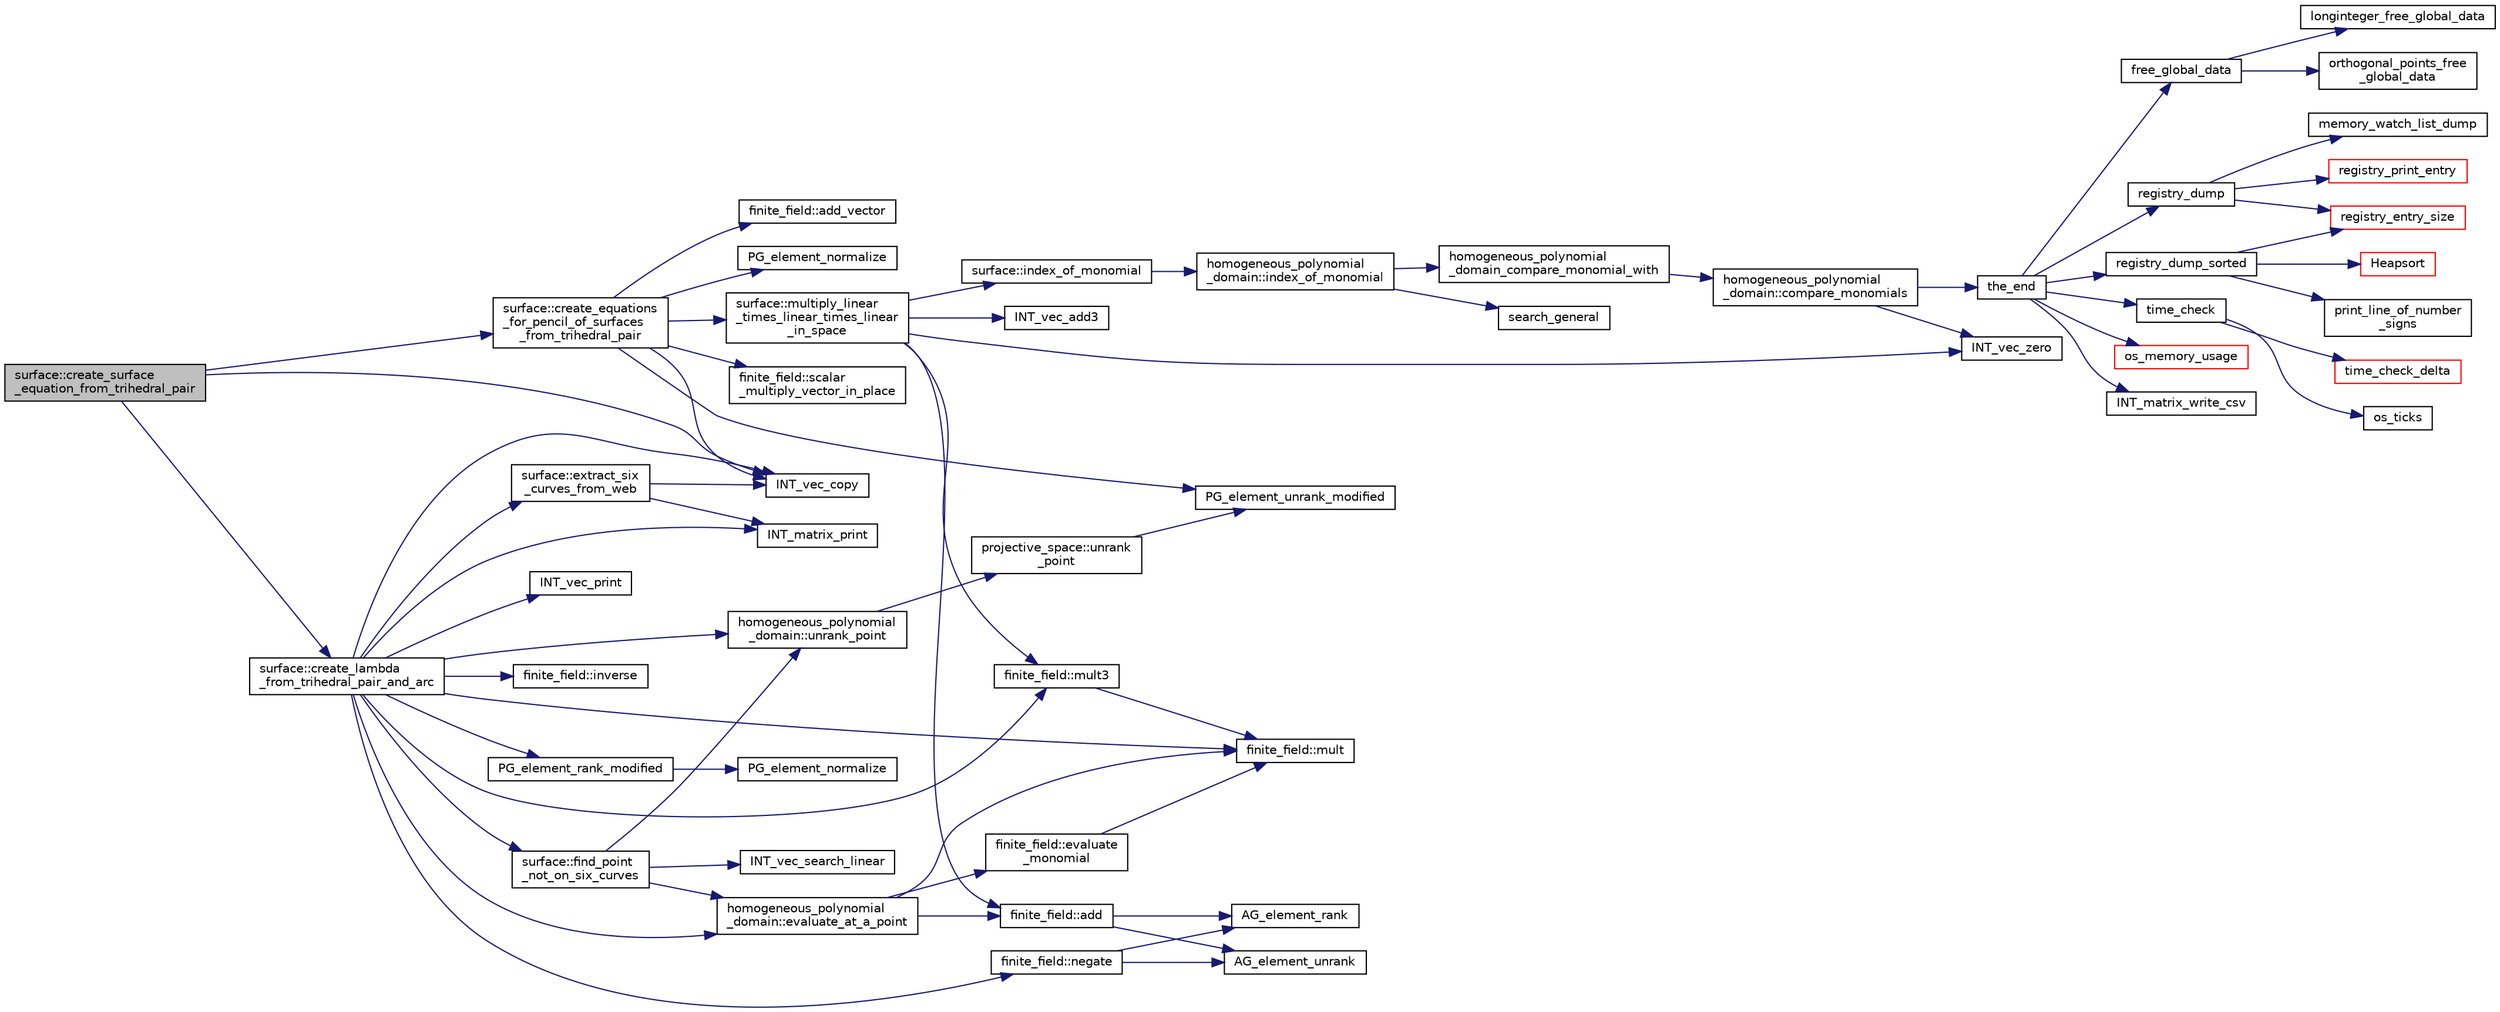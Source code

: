 digraph "surface::create_surface_equation_from_trihedral_pair"
{
  edge [fontname="Helvetica",fontsize="10",labelfontname="Helvetica",labelfontsize="10"];
  node [fontname="Helvetica",fontsize="10",shape=record];
  rankdir="LR";
  Node1924 [label="surface::create_surface\l_equation_from_trihedral_pair",height=0.2,width=0.4,color="black", fillcolor="grey75", style="filled", fontcolor="black"];
  Node1924 -> Node1925 [color="midnightblue",fontsize="10",style="solid",fontname="Helvetica"];
  Node1925 [label="INT_vec_copy",height=0.2,width=0.4,color="black", fillcolor="white", style="filled",URL="$df/dbf/sajeeb_8_c.html#ac2d875e27e009af6ec04d17254d11075"];
  Node1924 -> Node1926 [color="midnightblue",fontsize="10",style="solid",fontname="Helvetica"];
  Node1926 [label="surface::create_equations\l_for_pencil_of_surfaces\l_from_trihedral_pair",height=0.2,width=0.4,color="black", fillcolor="white", style="filled",URL="$d5/d88/classsurface.html#a3bdfac2b8808cb00eb11e54d38e45039"];
  Node1926 -> Node1927 [color="midnightblue",fontsize="10",style="solid",fontname="Helvetica"];
  Node1927 [label="PG_element_unrank_modified",height=0.2,width=0.4,color="black", fillcolor="white", style="filled",URL="$d4/d67/geometry_8h.html#a83ae9b605d496f6a90345303f6efae64"];
  Node1926 -> Node1928 [color="midnightblue",fontsize="10",style="solid",fontname="Helvetica"];
  Node1928 [label="surface::multiply_linear\l_times_linear_times_linear\l_in_space",height=0.2,width=0.4,color="black", fillcolor="white", style="filled",URL="$d5/d88/classsurface.html#abcbac4f9bd652897db85be7bf17abf62"];
  Node1928 -> Node1929 [color="midnightblue",fontsize="10",style="solid",fontname="Helvetica"];
  Node1929 [label="INT_vec_zero",height=0.2,width=0.4,color="black", fillcolor="white", style="filled",URL="$df/dbf/sajeeb_8_c.html#aa8c9c7977203577026080f546fe4980f"];
  Node1928 -> Node1930 [color="midnightblue",fontsize="10",style="solid",fontname="Helvetica"];
  Node1930 [label="finite_field::mult3",height=0.2,width=0.4,color="black", fillcolor="white", style="filled",URL="$df/d5a/classfinite__field.html#a8075bbc643e9198c0a8f1d1eaa2faee3"];
  Node1930 -> Node1931 [color="midnightblue",fontsize="10",style="solid",fontname="Helvetica"];
  Node1931 [label="finite_field::mult",height=0.2,width=0.4,color="black", fillcolor="white", style="filled",URL="$df/d5a/classfinite__field.html#a24fb5917aa6d4d656fd855b7f44a13b0"];
  Node1928 -> Node1932 [color="midnightblue",fontsize="10",style="solid",fontname="Helvetica"];
  Node1932 [label="INT_vec_add3",height=0.2,width=0.4,color="black", fillcolor="white", style="filled",URL="$d5/db4/io__and__os_8h.html#a5fb9f390a6d5ff2af38251ee134f12cf"];
  Node1928 -> Node1933 [color="midnightblue",fontsize="10",style="solid",fontname="Helvetica"];
  Node1933 [label="surface::index_of_monomial",height=0.2,width=0.4,color="black", fillcolor="white", style="filled",URL="$d5/d88/classsurface.html#a121f8ba1f05712475aa758f7152f4ce5"];
  Node1933 -> Node1934 [color="midnightblue",fontsize="10",style="solid",fontname="Helvetica"];
  Node1934 [label="homogeneous_polynomial\l_domain::index_of_monomial",height=0.2,width=0.4,color="black", fillcolor="white", style="filled",URL="$d2/da7/classhomogeneous__polynomial__domain.html#a3fad3fb2b940014fcfece1cebfbfa3ae"];
  Node1934 -> Node1935 [color="midnightblue",fontsize="10",style="solid",fontname="Helvetica"];
  Node1935 [label="search_general",height=0.2,width=0.4,color="black", fillcolor="white", style="filled",URL="$d5/de2/foundations_2data__structures_2data__structures_8h.html#a9377e1012d2575d9cb22787cecf71eec"];
  Node1934 -> Node1936 [color="midnightblue",fontsize="10",style="solid",fontname="Helvetica"];
  Node1936 [label="homogeneous_polynomial\l_domain_compare_monomial_with",height=0.2,width=0.4,color="black", fillcolor="white", style="filled",URL="$dd/db5/homogeneous__polynomial__domain_8_c.html#a0a0f8d40815145e0aceceabebad8d63d"];
  Node1936 -> Node1937 [color="midnightblue",fontsize="10",style="solid",fontname="Helvetica"];
  Node1937 [label="homogeneous_polynomial\l_domain::compare_monomials",height=0.2,width=0.4,color="black", fillcolor="white", style="filled",URL="$d2/da7/classhomogeneous__polynomial__domain.html#a05c5959cb62502954c9cf93a85b8c019"];
  Node1937 -> Node1929 [color="midnightblue",fontsize="10",style="solid",fontname="Helvetica"];
  Node1937 -> Node1938 [color="midnightblue",fontsize="10",style="solid",fontname="Helvetica"];
  Node1938 [label="the_end",height=0.2,width=0.4,color="black", fillcolor="white", style="filled",URL="$d9/d60/discreta_8h.html#a3ebbd3ccb665a9f78deaa7408577b60c"];
  Node1938 -> Node1939 [color="midnightblue",fontsize="10",style="solid",fontname="Helvetica"];
  Node1939 [label="free_global_data",height=0.2,width=0.4,color="black", fillcolor="white", style="filled",URL="$d3/dfb/discreta__global_8_c.html#a6bd9eb050090f8cf1e92db88a459cc28"];
  Node1939 -> Node1940 [color="midnightblue",fontsize="10",style="solid",fontname="Helvetica"];
  Node1940 [label="orthogonal_points_free\l_global_data",height=0.2,width=0.4,color="black", fillcolor="white", style="filled",URL="$d4/d67/geometry_8h.html#a9ff48c751a12182f1cc6ee384f80aa0b"];
  Node1939 -> Node1941 [color="midnightblue",fontsize="10",style="solid",fontname="Helvetica"];
  Node1941 [label="longinteger_free_global_data",height=0.2,width=0.4,color="black", fillcolor="white", style="filled",URL="$de/dc5/algebra__and__number__theory_8h.html#a6160ced6b3ffc2765c111f7d4f94ed42"];
  Node1938 -> Node1942 [color="midnightblue",fontsize="10",style="solid",fontname="Helvetica"];
  Node1942 [label="registry_dump",height=0.2,width=0.4,color="black", fillcolor="white", style="filled",URL="$d5/db4/io__and__os_8h.html#a8ad65cbe10865661e8bafd6be2164955"];
  Node1942 -> Node1943 [color="midnightblue",fontsize="10",style="solid",fontname="Helvetica"];
  Node1943 [label="registry_print_entry",height=0.2,width=0.4,color="red", fillcolor="white", style="filled",URL="$df/d84/foundations_2io__and__os_2memory_8_c.html#a2b54b210ed9aae58085d1ef7fa3bcbff"];
  Node1942 -> Node1947 [color="midnightblue",fontsize="10",style="solid",fontname="Helvetica"];
  Node1947 [label="registry_entry_size",height=0.2,width=0.4,color="red", fillcolor="white", style="filled",URL="$df/d84/foundations_2io__and__os_2memory_8_c.html#abb7fc0eff582133f5bd8a7cbd78d742b"];
  Node1942 -> Node1949 [color="midnightblue",fontsize="10",style="solid",fontname="Helvetica"];
  Node1949 [label="memory_watch_list_dump",height=0.2,width=0.4,color="black", fillcolor="white", style="filled",URL="$df/d84/foundations_2io__and__os_2memory_8_c.html#ad0967d55a42071e28f50be4fbe7893bd"];
  Node1938 -> Node1950 [color="midnightblue",fontsize="10",style="solid",fontname="Helvetica"];
  Node1950 [label="registry_dump_sorted",height=0.2,width=0.4,color="black", fillcolor="white", style="filled",URL="$d5/db4/io__and__os_8h.html#aa28c9ee8650332ad2d526d5eb4fae48e"];
  Node1950 -> Node1951 [color="midnightblue",fontsize="10",style="solid",fontname="Helvetica"];
  Node1951 [label="print_line_of_number\l_signs",height=0.2,width=0.4,color="black", fillcolor="white", style="filled",URL="$d5/db4/io__and__os_8h.html#a59b640c1f8b0040f26fa06b641191105"];
  Node1950 -> Node1947 [color="midnightblue",fontsize="10",style="solid",fontname="Helvetica"];
  Node1950 -> Node1952 [color="midnightblue",fontsize="10",style="solid",fontname="Helvetica"];
  Node1952 [label="Heapsort",height=0.2,width=0.4,color="red", fillcolor="white", style="filled",URL="$d5/de2/foundations_2data__structures_2data__structures_8h.html#a2af240488f5893071c88af35d9f06b6d"];
  Node1938 -> Node1959 [color="midnightblue",fontsize="10",style="solid",fontname="Helvetica"];
  Node1959 [label="time_check",height=0.2,width=0.4,color="black", fillcolor="white", style="filled",URL="$d9/d60/discreta_8h.html#a04d64356f0c7cb798e55daec998c527e"];
  Node1959 -> Node1960 [color="midnightblue",fontsize="10",style="solid",fontname="Helvetica"];
  Node1960 [label="os_ticks",height=0.2,width=0.4,color="black", fillcolor="white", style="filled",URL="$d5/db4/io__and__os_8h.html#a3da6d2b09e35d569adb7101dffcb5224"];
  Node1959 -> Node1961 [color="midnightblue",fontsize="10",style="solid",fontname="Helvetica"];
  Node1961 [label="time_check_delta",height=0.2,width=0.4,color="red", fillcolor="white", style="filled",URL="$d3/d72/global_8_c.html#a89a8565e34c7dcbb97180cd6af7454a1"];
  Node1938 -> Node1964 [color="midnightblue",fontsize="10",style="solid",fontname="Helvetica"];
  Node1964 [label="os_memory_usage",height=0.2,width=0.4,color="red", fillcolor="white", style="filled",URL="$d5/db4/io__and__os_8h.html#a5d6ab4b80c58e5d8bdb0fd1625709d0b"];
  Node1938 -> Node1966 [color="midnightblue",fontsize="10",style="solid",fontname="Helvetica"];
  Node1966 [label="INT_matrix_write_csv",height=0.2,width=0.4,color="black", fillcolor="white", style="filled",URL="$d5/db4/io__and__os_8h.html#a57604af509e1d43e918fd38e5f4ee96f"];
  Node1928 -> Node1967 [color="midnightblue",fontsize="10",style="solid",fontname="Helvetica"];
  Node1967 [label="finite_field::add",height=0.2,width=0.4,color="black", fillcolor="white", style="filled",URL="$df/d5a/classfinite__field.html#a8f12328a27500f3c7be0c849ebbc9d14"];
  Node1967 -> Node1968 [color="midnightblue",fontsize="10",style="solid",fontname="Helvetica"];
  Node1968 [label="AG_element_unrank",height=0.2,width=0.4,color="black", fillcolor="white", style="filled",URL="$d4/d67/geometry_8h.html#a4a33b86c87b2879b97cfa1327abe2885"];
  Node1967 -> Node1969 [color="midnightblue",fontsize="10",style="solid",fontname="Helvetica"];
  Node1969 [label="AG_element_rank",height=0.2,width=0.4,color="black", fillcolor="white", style="filled",URL="$d4/d67/geometry_8h.html#ab2ac908d07dd8038fd996e26bdc75c17"];
  Node1926 -> Node1925 [color="midnightblue",fontsize="10",style="solid",fontname="Helvetica"];
  Node1926 -> Node1970 [color="midnightblue",fontsize="10",style="solid",fontname="Helvetica"];
  Node1970 [label="finite_field::scalar\l_multiply_vector_in_place",height=0.2,width=0.4,color="black", fillcolor="white", style="filled",URL="$df/d5a/classfinite__field.html#ab9b0987ee489bda0ad9027bbe3b3a930"];
  Node1926 -> Node1971 [color="midnightblue",fontsize="10",style="solid",fontname="Helvetica"];
  Node1971 [label="finite_field::add_vector",height=0.2,width=0.4,color="black", fillcolor="white", style="filled",URL="$df/d5a/classfinite__field.html#a23252c462d48cc21895de6fcc0cbb59f"];
  Node1926 -> Node1972 [color="midnightblue",fontsize="10",style="solid",fontname="Helvetica"];
  Node1972 [label="PG_element_normalize",height=0.2,width=0.4,color="black", fillcolor="white", style="filled",URL="$d4/d67/geometry_8h.html#a5a4c3c1158bad6bab0d786c616bd0996"];
  Node1924 -> Node1973 [color="midnightblue",fontsize="10",style="solid",fontname="Helvetica"];
  Node1973 [label="surface::create_lambda\l_from_trihedral_pair_and_arc",height=0.2,width=0.4,color="black", fillcolor="white", style="filled",URL="$d5/d88/classsurface.html#adb7f42b89cea8b8b3b63e0b02f925e59"];
  Node1973 -> Node1925 [color="midnightblue",fontsize="10",style="solid",fontname="Helvetica"];
  Node1973 -> Node1958 [color="midnightblue",fontsize="10",style="solid",fontname="Helvetica"];
  Node1958 [label="INT_vec_print",height=0.2,width=0.4,color="black", fillcolor="white", style="filled",URL="$df/dbf/sajeeb_8_c.html#a79a5901af0b47dd0d694109543c027fe"];
  Node1973 -> Node1974 [color="midnightblue",fontsize="10",style="solid",fontname="Helvetica"];
  Node1974 [label="surface::extract_six\l_curves_from_web",height=0.2,width=0.4,color="black", fillcolor="white", style="filled",URL="$d5/d88/classsurface.html#ab63c4de0ad29b4a09b27d6945faae295"];
  Node1974 -> Node1925 [color="midnightblue",fontsize="10",style="solid",fontname="Helvetica"];
  Node1974 -> Node1975 [color="midnightblue",fontsize="10",style="solid",fontname="Helvetica"];
  Node1975 [label="INT_matrix_print",height=0.2,width=0.4,color="black", fillcolor="white", style="filled",URL="$d5/db4/io__and__os_8h.html#afd4180a24bef3a2b584668a4eaf607ff"];
  Node1973 -> Node1975 [color="midnightblue",fontsize="10",style="solid",fontname="Helvetica"];
  Node1973 -> Node1976 [color="midnightblue",fontsize="10",style="solid",fontname="Helvetica"];
  Node1976 [label="surface::find_point\l_not_on_six_curves",height=0.2,width=0.4,color="black", fillcolor="white", style="filled",URL="$d5/d88/classsurface.html#af88fb1ad052ac4c860b78a285f9c7b61"];
  Node1976 -> Node1977 [color="midnightblue",fontsize="10",style="solid",fontname="Helvetica"];
  Node1977 [label="INT_vec_search_linear",height=0.2,width=0.4,color="black", fillcolor="white", style="filled",URL="$d5/de2/foundations_2data__structures_2data__structures_8h.html#ad0aa35e081da3ba3cc8841bf086ba9aa"];
  Node1976 -> Node1978 [color="midnightblue",fontsize="10",style="solid",fontname="Helvetica"];
  Node1978 [label="homogeneous_polynomial\l_domain::unrank_point",height=0.2,width=0.4,color="black", fillcolor="white", style="filled",URL="$d2/da7/classhomogeneous__polynomial__domain.html#a913856cb9020e671f7792f186b94af68"];
  Node1978 -> Node1979 [color="midnightblue",fontsize="10",style="solid",fontname="Helvetica"];
  Node1979 [label="projective_space::unrank\l_point",height=0.2,width=0.4,color="black", fillcolor="white", style="filled",URL="$d2/d17/classprojective__space.html#a3cb7917af4c5f1590b660d4bf907e0fa"];
  Node1979 -> Node1927 [color="midnightblue",fontsize="10",style="solid",fontname="Helvetica"];
  Node1976 -> Node1980 [color="midnightblue",fontsize="10",style="solid",fontname="Helvetica"];
  Node1980 [label="homogeneous_polynomial\l_domain::evaluate_at_a_point",height=0.2,width=0.4,color="black", fillcolor="white", style="filled",URL="$d2/da7/classhomogeneous__polynomial__domain.html#ad3989698a38d04fc319162c376fe6343"];
  Node1980 -> Node1981 [color="midnightblue",fontsize="10",style="solid",fontname="Helvetica"];
  Node1981 [label="finite_field::evaluate\l_monomial",height=0.2,width=0.4,color="black", fillcolor="white", style="filled",URL="$df/d5a/classfinite__field.html#a13f9d419956a9168a65788b32839c7f2"];
  Node1981 -> Node1931 [color="midnightblue",fontsize="10",style="solid",fontname="Helvetica"];
  Node1980 -> Node1931 [color="midnightblue",fontsize="10",style="solid",fontname="Helvetica"];
  Node1980 -> Node1967 [color="midnightblue",fontsize="10",style="solid",fontname="Helvetica"];
  Node1973 -> Node1978 [color="midnightblue",fontsize="10",style="solid",fontname="Helvetica"];
  Node1973 -> Node1980 [color="midnightblue",fontsize="10",style="solid",fontname="Helvetica"];
  Node1973 -> Node1930 [color="midnightblue",fontsize="10",style="solid",fontname="Helvetica"];
  Node1973 -> Node1982 [color="midnightblue",fontsize="10",style="solid",fontname="Helvetica"];
  Node1982 [label="finite_field::negate",height=0.2,width=0.4,color="black", fillcolor="white", style="filled",URL="$df/d5a/classfinite__field.html#aa9d798298f25d4a9262b5bc5f1733e31"];
  Node1982 -> Node1968 [color="midnightblue",fontsize="10",style="solid",fontname="Helvetica"];
  Node1982 -> Node1969 [color="midnightblue",fontsize="10",style="solid",fontname="Helvetica"];
  Node1973 -> Node1983 [color="midnightblue",fontsize="10",style="solid",fontname="Helvetica"];
  Node1983 [label="finite_field::inverse",height=0.2,width=0.4,color="black", fillcolor="white", style="filled",URL="$df/d5a/classfinite__field.html#a69f2a12c01e70b7ce2d115c5221c9cdd"];
  Node1973 -> Node1931 [color="midnightblue",fontsize="10",style="solid",fontname="Helvetica"];
  Node1973 -> Node1984 [color="midnightblue",fontsize="10",style="solid",fontname="Helvetica"];
  Node1984 [label="PG_element_rank_modified",height=0.2,width=0.4,color="black", fillcolor="white", style="filled",URL="$d4/d67/geometry_8h.html#a9cd1a8bf5b88a038e33862f6c2c3dd36"];
  Node1984 -> Node1985 [color="midnightblue",fontsize="10",style="solid",fontname="Helvetica"];
  Node1985 [label="PG_element_normalize",height=0.2,width=0.4,color="black", fillcolor="white", style="filled",URL="$df/de4/projective_8_c.html#a5a4c3c1158bad6bab0d786c616bd0996"];
}
